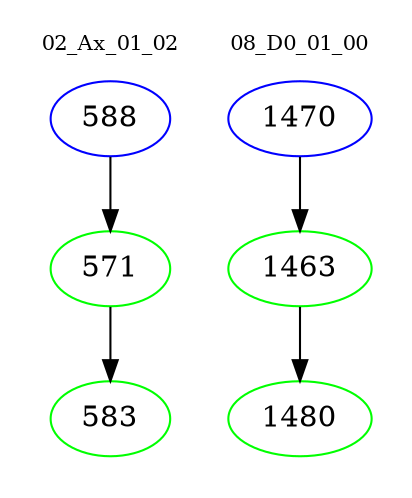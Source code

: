 digraph{
subgraph cluster_0 {
color = white
label = "02_Ax_01_02";
fontsize=10;
T0_588 [label="588", color="blue"]
T0_588 -> T0_571 [color="black"]
T0_571 [label="571", color="green"]
T0_571 -> T0_583 [color="black"]
T0_583 [label="583", color="green"]
}
subgraph cluster_1 {
color = white
label = "08_D0_01_00";
fontsize=10;
T1_1470 [label="1470", color="blue"]
T1_1470 -> T1_1463 [color="black"]
T1_1463 [label="1463", color="green"]
T1_1463 -> T1_1480 [color="black"]
T1_1480 [label="1480", color="green"]
}
}
